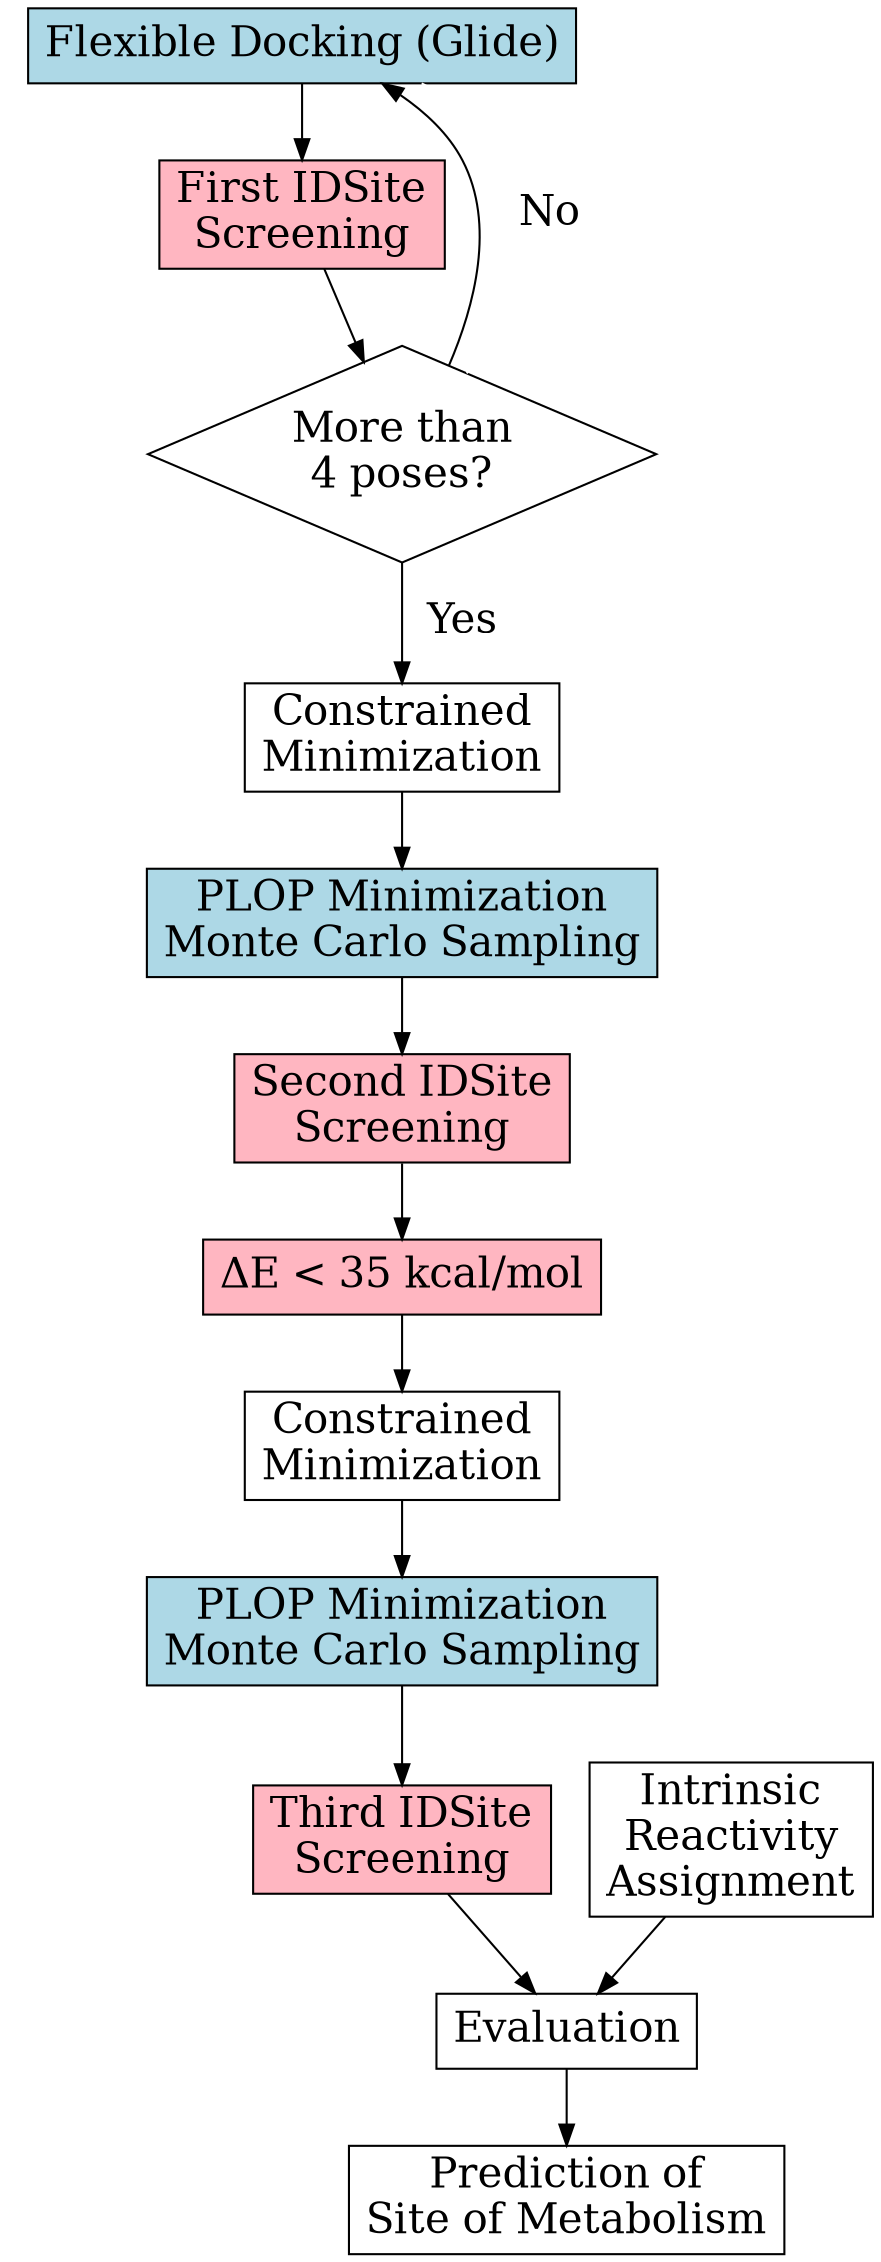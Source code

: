  digraph graphname {
    node [shape=box,fontsize=20,fontname=DejaVuSerif] // DejaVuSans also works
    edge [fontsize=20,fontname=DejaVuSerif]
    docking[label="Flexible Docking (Glide)", style="filled", fillcolor=lightblue]
    poses_check[label="More than\n4 poses?",shape=diamond, style="filled", fillcolor=white]
    invisible_node[label="a",style=invisible]//style=invis

    first_screen[label="First IDSite\nScreening", style="filled", fillcolor=lightpink]
    second_screen[label="Second IDSite\nScreening", style="filled", fillcolor=lightpink]
    third_screen[label="Third IDSite\nScreening", style="filled", fillcolor=lightpink]
    delta_e[label="&Delta;E < 35 kcal/mol", style="filled", fillcolor=lightpink]

    first_constrained_min[label="Constrained\nMinimization", style="filled", fillcolor=white]
    second_constrained_min[label="Constrained\nMinimization", style="filled", fillcolor=white]

    first_plop[label="PLOP Minimization\nMonte Carlo Sampling", style="filled", fillcolor=lightblue]
    second_plop[label="PLOP Minimization\nMonte Carlo Sampling", style="filled", fillcolor=lightblue]


    prediction[label="Prediction of\nSite of Metabolism", style="filled", fillcolor=white]
    reactivity[label="Intrinsic\nReactivity\nAssignment", style="filled", fillcolor=white]
    evaluation[label="Evaluation", style="filled", fillcolor=white]

    docking -> first_screen -> poses_check[weight=2]
    first_constrained_min -> first_plop -> second_screen -> delta_e -> second_constrained_min -> second_plop -> third_screen -> evaluation -> prediction
    docking -> invisible_node[dir=none,style=invisible]
    poses_check -> docking
    poses_check -> docking[dir=none,label="No",color=white]
    poses_check -> first_constrained_min[label="  Yes"]
    {rank=same; invisible_node first_screen}
    reactivity -> evaluation
 }
